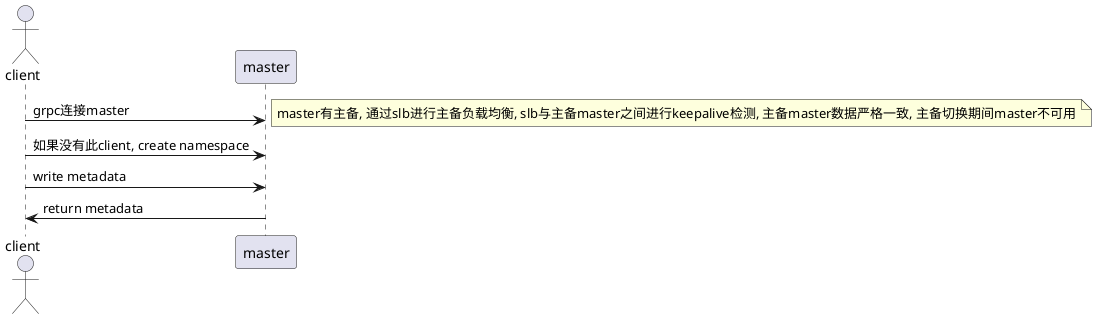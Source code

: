 @startuml
actor client
client -> master: grpc连接master
note right: master有主备, 通过slb进行主备负载均衡, slb与主备master之间进行keepalive检测, 主备master数据严格一致, 主备切换期间master不可用
client -> master: 如果没有此client, create namespace
client -> master: write metadata
master -> client: return metadata
@enduml